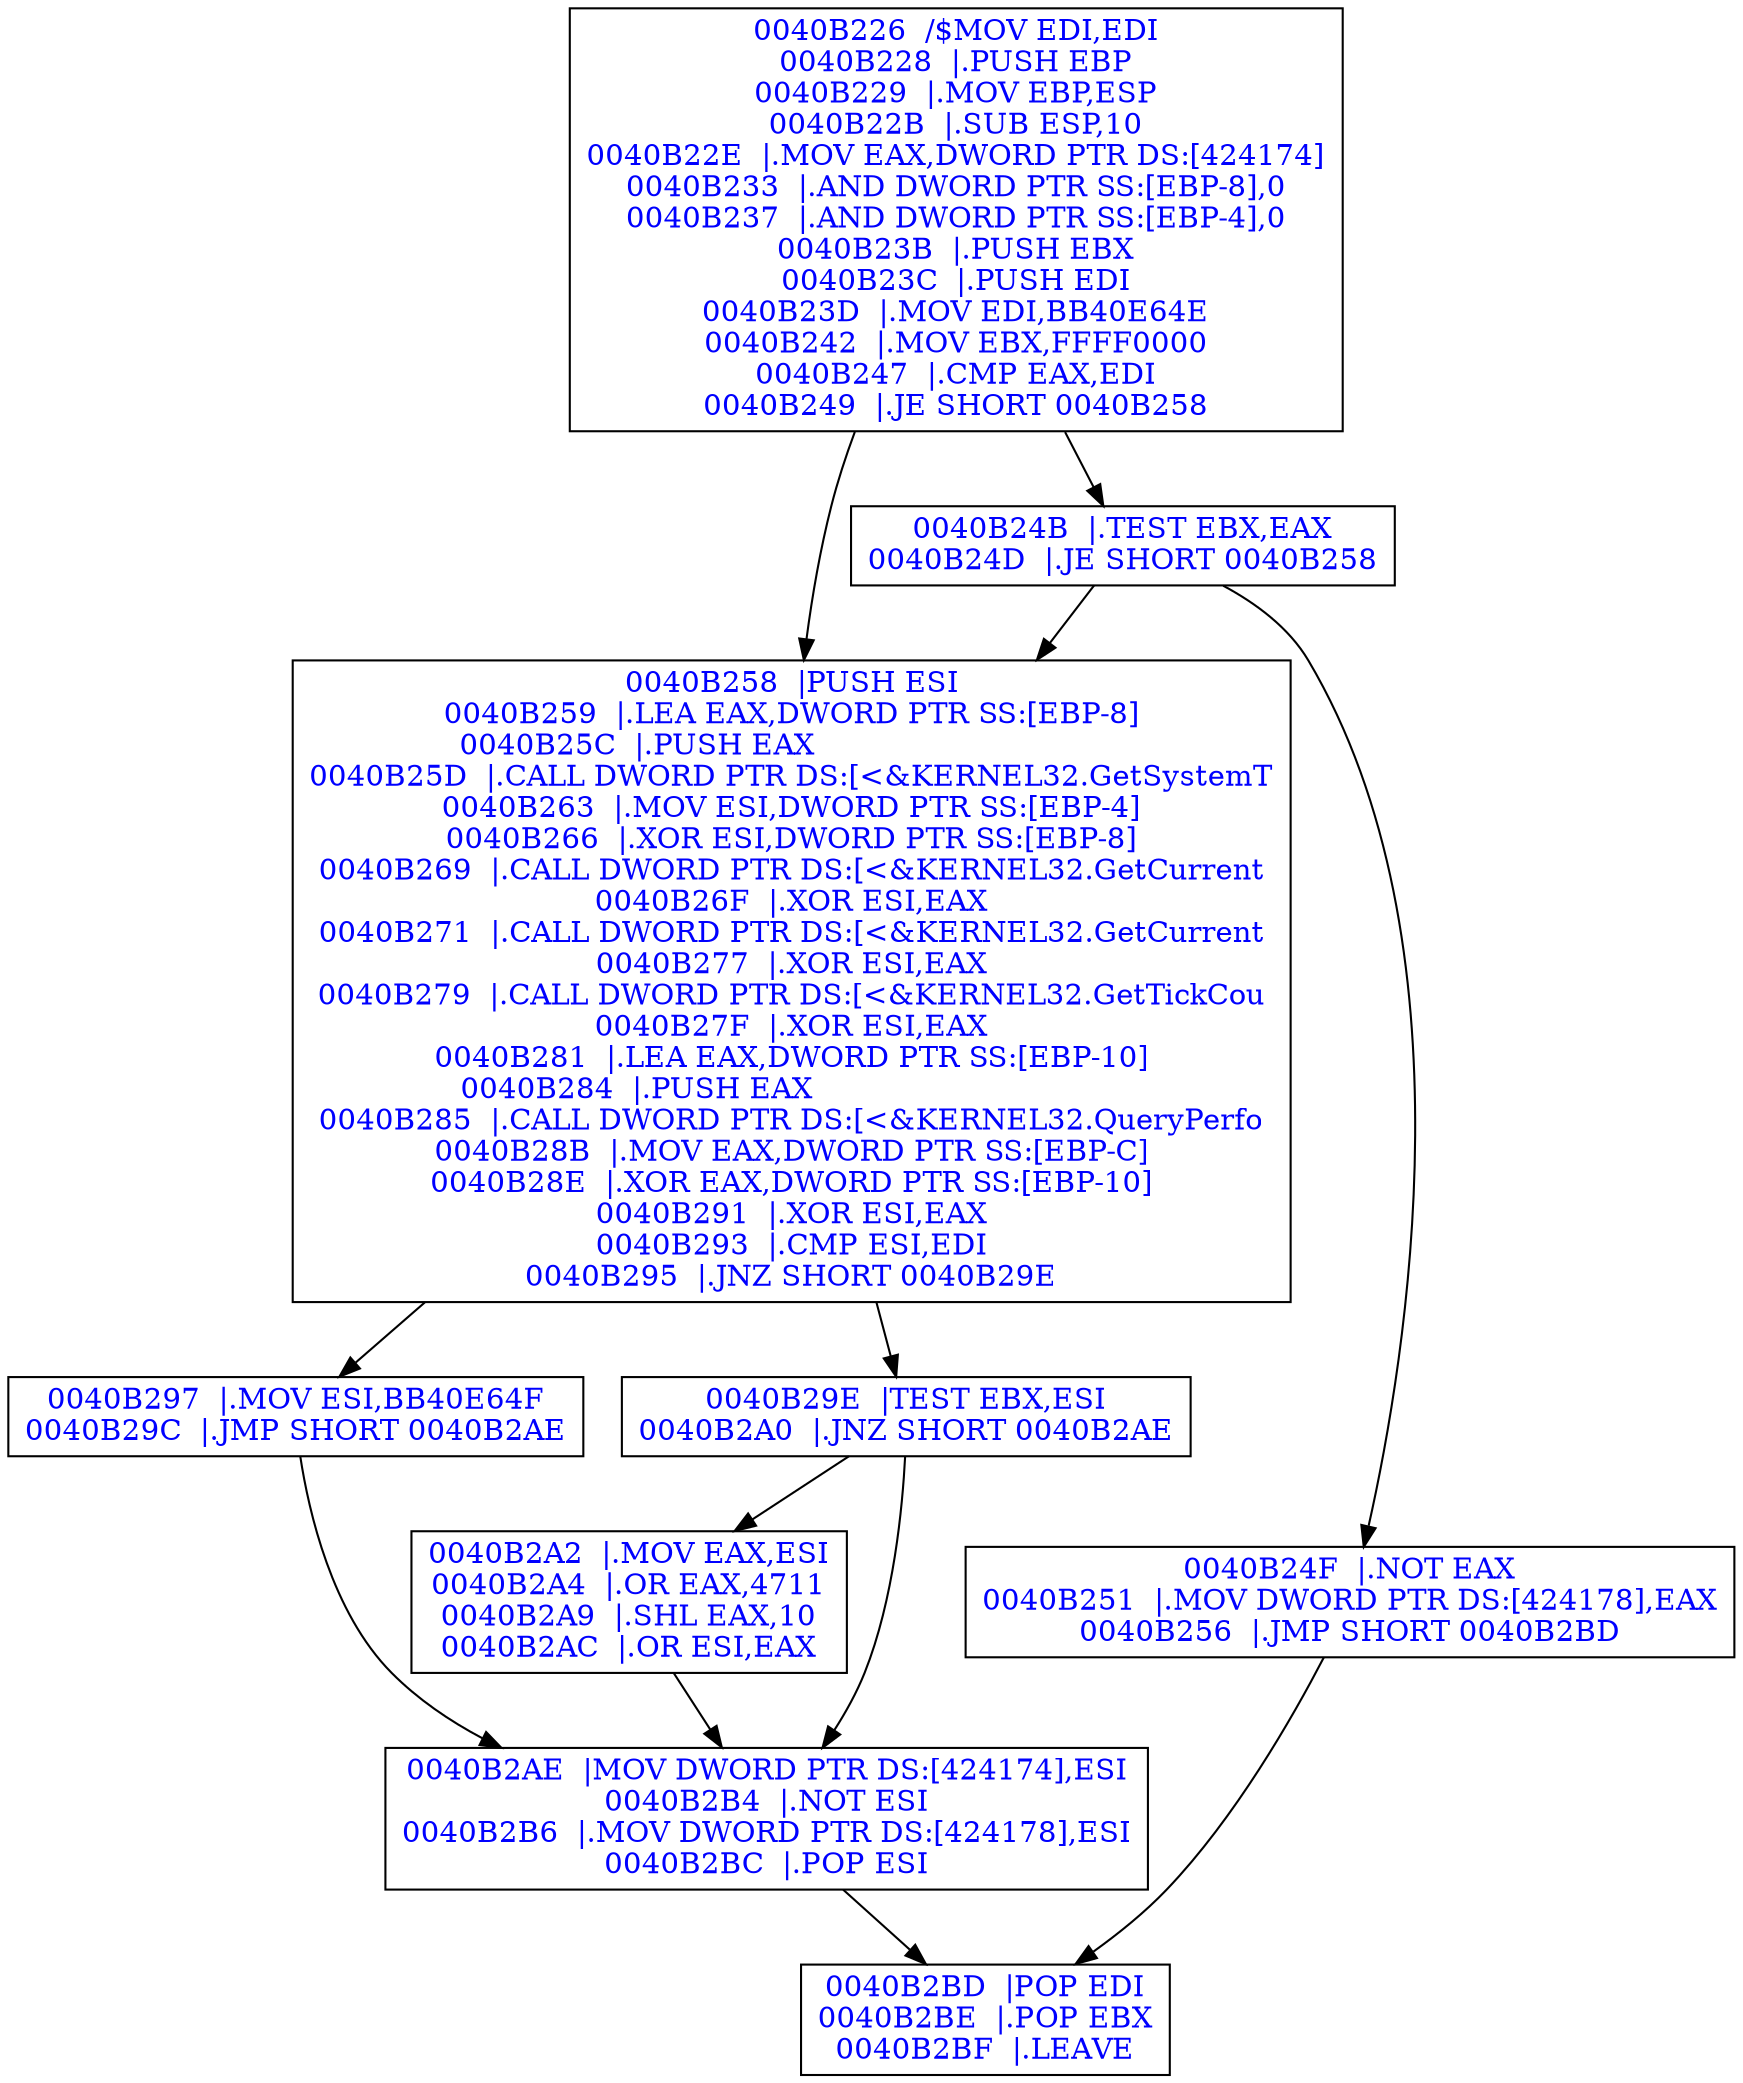 digraph example{
 node [fontcolor=Blue,shape=rectangle]"0040B226  /$MOV EDI,EDI
0040B228  |.PUSH EBP
0040B229  |.MOV EBP,ESP
0040B22B  |.SUB ESP,10
0040B22E  |.MOV EAX,DWORD PTR DS:[424174]
0040B233  |.AND DWORD PTR SS:[EBP-8],0
0040B237  |.AND DWORD PTR SS:[EBP-4],0
0040B23B  |.PUSH EBX
0040B23C  |.PUSH EDI
0040B23D  |.MOV EDI,BB40E64E
0040B242  |.MOV EBX,FFFF0000
0040B247  |.CMP EAX,EDI
0040B249  |.JE SHORT 0040B258"->"0040B24B  |.TEST EBX,EAX
0040B24D  |.JE SHORT 0040B258"
"0040B226  /$MOV EDI,EDI
0040B228  |.PUSH EBP
0040B229  |.MOV EBP,ESP
0040B22B  |.SUB ESP,10
0040B22E  |.MOV EAX,DWORD PTR DS:[424174]
0040B233  |.AND DWORD PTR SS:[EBP-8],0
0040B237  |.AND DWORD PTR SS:[EBP-4],0
0040B23B  |.PUSH EBX
0040B23C  |.PUSH EDI
0040B23D  |.MOV EDI,BB40E64E
0040B242  |.MOV EBX,FFFF0000
0040B247  |.CMP EAX,EDI
0040B249  |.JE SHORT 0040B258"->"0040B258  |PUSH ESI
0040B259  |.LEA EAX,DWORD PTR SS:[EBP-8]
0040B25C  |.PUSH EAX                                 
0040B25D  |.CALL DWORD PTR DS:[<&KERNEL32.GetSystemT
0040B263  |.MOV ESI,DWORD PTR SS:[EBP-4]
0040B266  |.XOR ESI,DWORD PTR SS:[EBP-8]
0040B269  |.CALL DWORD PTR DS:[<&KERNEL32.GetCurrent
0040B26F  |.XOR ESI,EAX
0040B271  |.CALL DWORD PTR DS:[<&KERNEL32.GetCurrent
0040B277  |.XOR ESI,EAX
0040B279  |.CALL DWORD PTR DS:[<&KERNEL32.GetTickCou
0040B27F  |.XOR ESI,EAX
0040B281  |.LEA EAX,DWORD PTR SS:[EBP-10]
0040B284  |.PUSH EAX                                 
0040B285  |.CALL DWORD PTR DS:[<&KERNEL32.QueryPerfo
0040B28B  |.MOV EAX,DWORD PTR SS:[EBP-C]
0040B28E  |.XOR EAX,DWORD PTR SS:[EBP-10]
0040B291  |.XOR ESI,EAX
0040B293  |.CMP ESI,EDI
0040B295  |.JNZ SHORT 0040B29E"
"0040B258  |PUSH ESI
0040B259  |.LEA EAX,DWORD PTR SS:[EBP-8]
0040B25C  |.PUSH EAX                                 
0040B25D  |.CALL DWORD PTR DS:[<&KERNEL32.GetSystemT
0040B263  |.MOV ESI,DWORD PTR SS:[EBP-4]
0040B266  |.XOR ESI,DWORD PTR SS:[EBP-8]
0040B269  |.CALL DWORD PTR DS:[<&KERNEL32.GetCurrent
0040B26F  |.XOR ESI,EAX
0040B271  |.CALL DWORD PTR DS:[<&KERNEL32.GetCurrent
0040B277  |.XOR ESI,EAX
0040B279  |.CALL DWORD PTR DS:[<&KERNEL32.GetTickCou
0040B27F  |.XOR ESI,EAX
0040B281  |.LEA EAX,DWORD PTR SS:[EBP-10]
0040B284  |.PUSH EAX                                 
0040B285  |.CALL DWORD PTR DS:[<&KERNEL32.QueryPerfo
0040B28B  |.MOV EAX,DWORD PTR SS:[EBP-C]
0040B28E  |.XOR EAX,DWORD PTR SS:[EBP-10]
0040B291  |.XOR ESI,EAX
0040B293  |.CMP ESI,EDI
0040B295  |.JNZ SHORT 0040B29E"->"0040B297  |.MOV ESI,BB40E64F
0040B29C  |.JMP SHORT 0040B2AE"
"0040B258  |PUSH ESI
0040B259  |.LEA EAX,DWORD PTR SS:[EBP-8]
0040B25C  |.PUSH EAX                                 
0040B25D  |.CALL DWORD PTR DS:[<&KERNEL32.GetSystemT
0040B263  |.MOV ESI,DWORD PTR SS:[EBP-4]
0040B266  |.XOR ESI,DWORD PTR SS:[EBP-8]
0040B269  |.CALL DWORD PTR DS:[<&KERNEL32.GetCurrent
0040B26F  |.XOR ESI,EAX
0040B271  |.CALL DWORD PTR DS:[<&KERNEL32.GetCurrent
0040B277  |.XOR ESI,EAX
0040B279  |.CALL DWORD PTR DS:[<&KERNEL32.GetTickCou
0040B27F  |.XOR ESI,EAX
0040B281  |.LEA EAX,DWORD PTR SS:[EBP-10]
0040B284  |.PUSH EAX                                 
0040B285  |.CALL DWORD PTR DS:[<&KERNEL32.QueryPerfo
0040B28B  |.MOV EAX,DWORD PTR SS:[EBP-C]
0040B28E  |.XOR EAX,DWORD PTR SS:[EBP-10]
0040B291  |.XOR ESI,EAX
0040B293  |.CMP ESI,EDI
0040B295  |.JNZ SHORT 0040B29E"->"0040B29E  |TEST EBX,ESI
0040B2A0  |.JNZ SHORT 0040B2AE"
"0040B29E  |TEST EBX,ESI
0040B2A0  |.JNZ SHORT 0040B2AE"->"0040B2A2  |.MOV EAX,ESI
0040B2A4  |.OR EAX,4711
0040B2A9  |.SHL EAX,10
0040B2AC  |.OR ESI,EAX"
"0040B29E  |TEST EBX,ESI
0040B2A0  |.JNZ SHORT 0040B2AE"->"0040B2AE  |MOV DWORD PTR DS:[424174],ESI
0040B2B4  |.NOT ESI
0040B2B6  |.MOV DWORD PTR DS:[424178],ESI
0040B2BC  |.POP ESI"
"0040B2AE  |MOV DWORD PTR DS:[424174],ESI
0040B2B4  |.NOT ESI
0040B2B6  |.MOV DWORD PTR DS:[424178],ESI
0040B2BC  |.POP ESI"->"0040B2BD  |POP EDI
0040B2BE  |.POP EBX
0040B2BF  |.LEAVE"
"0040B2A2  |.MOV EAX,ESI
0040B2A4  |.OR EAX,4711
0040B2A9  |.SHL EAX,10
0040B2AC  |.OR ESI,EAX"->"0040B2AE  |MOV DWORD PTR DS:[424174],ESI
0040B2B4  |.NOT ESI
0040B2B6  |.MOV DWORD PTR DS:[424178],ESI
0040B2BC  |.POP ESI"
"0040B297  |.MOV ESI,BB40E64F
0040B29C  |.JMP SHORT 0040B2AE"->"0040B2AE  |MOV DWORD PTR DS:[424174],ESI
0040B2B4  |.NOT ESI
0040B2B6  |.MOV DWORD PTR DS:[424178],ESI
0040B2BC  |.POP ESI"
"0040B24B  |.TEST EBX,EAX
0040B24D  |.JE SHORT 0040B258"->"0040B24F  |.NOT EAX
0040B251  |.MOV DWORD PTR DS:[424178],EAX
0040B256  |.JMP SHORT 0040B2BD"
"0040B24B  |.TEST EBX,EAX
0040B24D  |.JE SHORT 0040B258"->"0040B258  |PUSH ESI
0040B259  |.LEA EAX,DWORD PTR SS:[EBP-8]
0040B25C  |.PUSH EAX                                 
0040B25D  |.CALL DWORD PTR DS:[<&KERNEL32.GetSystemT
0040B263  |.MOV ESI,DWORD PTR SS:[EBP-4]
0040B266  |.XOR ESI,DWORD PTR SS:[EBP-8]
0040B269  |.CALL DWORD PTR DS:[<&KERNEL32.GetCurrent
0040B26F  |.XOR ESI,EAX
0040B271  |.CALL DWORD PTR DS:[<&KERNEL32.GetCurrent
0040B277  |.XOR ESI,EAX
0040B279  |.CALL DWORD PTR DS:[<&KERNEL32.GetTickCou
0040B27F  |.XOR ESI,EAX
0040B281  |.LEA EAX,DWORD PTR SS:[EBP-10]
0040B284  |.PUSH EAX                                 
0040B285  |.CALL DWORD PTR DS:[<&KERNEL32.QueryPerfo
0040B28B  |.MOV EAX,DWORD PTR SS:[EBP-C]
0040B28E  |.XOR EAX,DWORD PTR SS:[EBP-10]
0040B291  |.XOR ESI,EAX
0040B293  |.CMP ESI,EDI
0040B295  |.JNZ SHORT 0040B29E"
"0040B24F  |.NOT EAX
0040B251  |.MOV DWORD PTR DS:[424178],EAX
0040B256  |.JMP SHORT 0040B2BD"->"0040B2BD  |POP EDI
0040B2BE  |.POP EBX
0040B2BF  |.LEAVE"
}